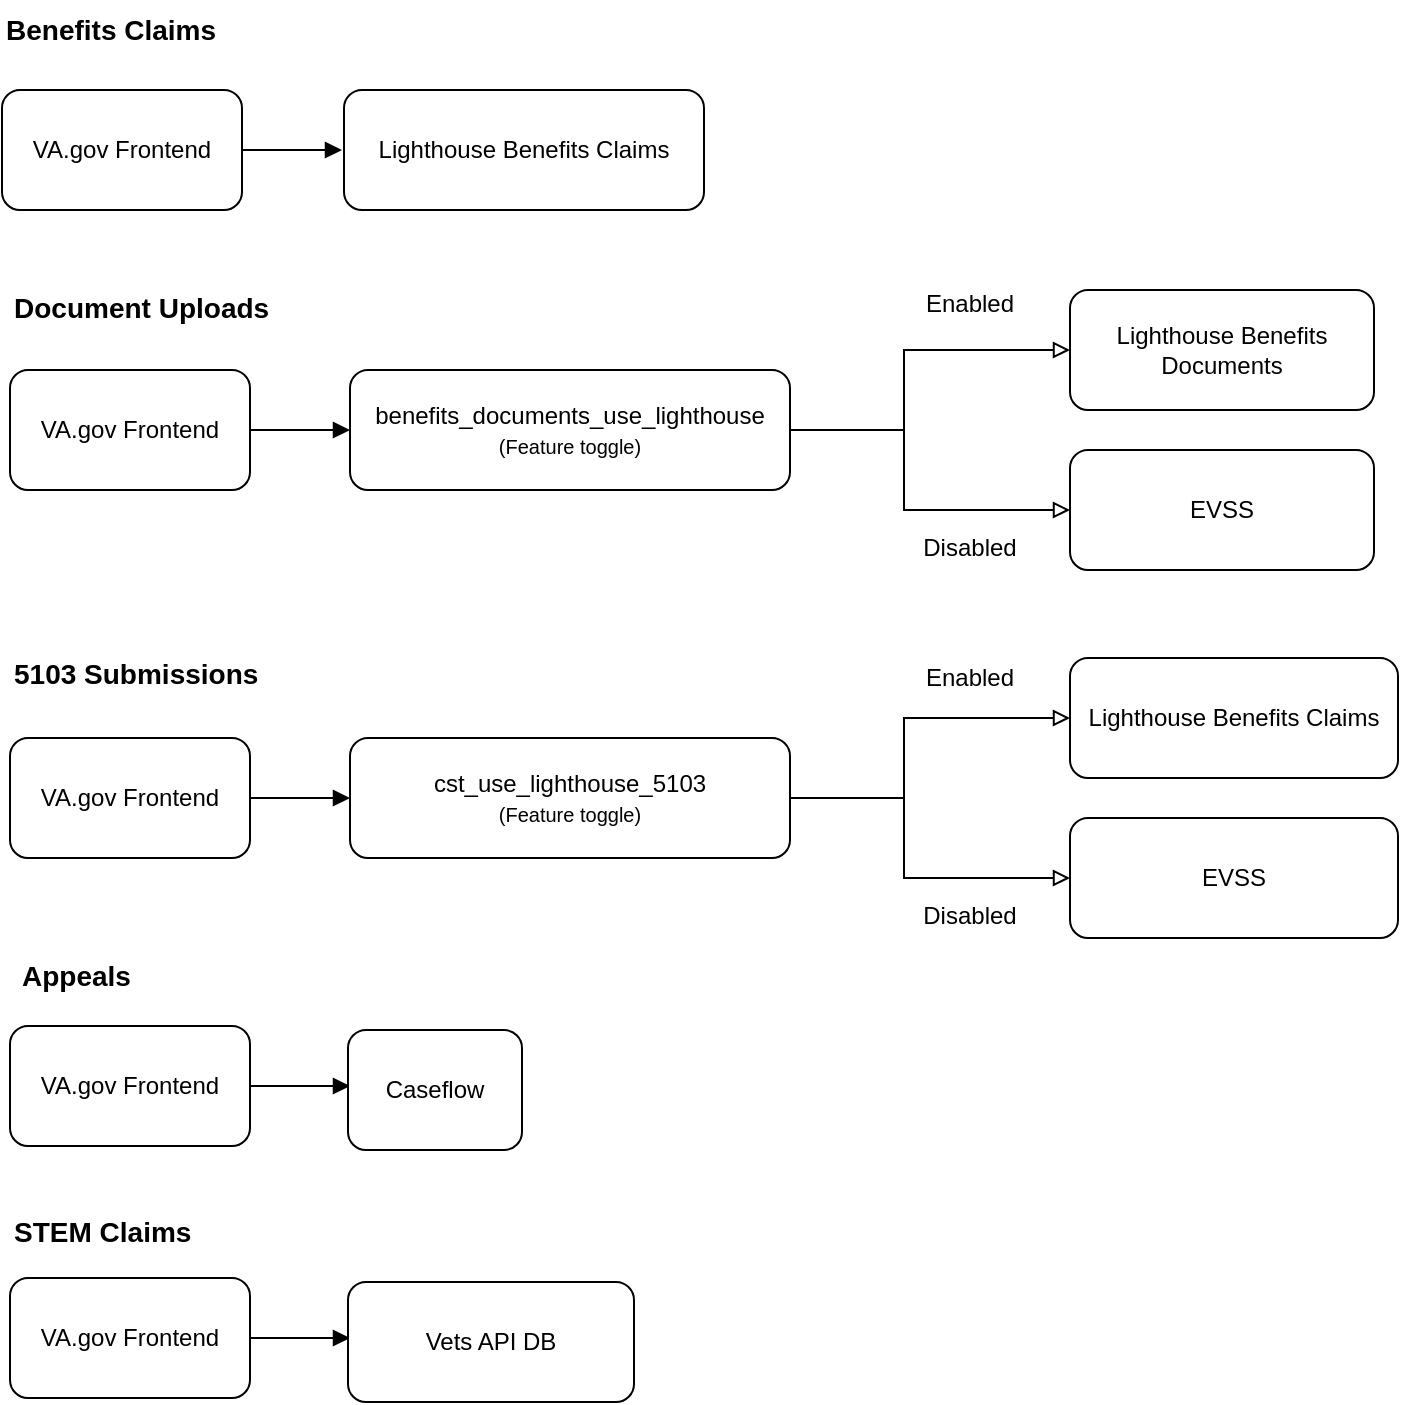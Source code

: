 <mxfile>
    <diagram id="C5RBs43oDa-KdzZeNtuy" name="Page-1">
        <mxGraphModel dx="789" dy="1214" grid="0" gridSize="10" guides="1" tooltips="1" connect="1" arrows="1" fold="1" page="1" pageScale="1" pageWidth="827" pageHeight="1169" math="0" shadow="0">
            <root>
                <mxCell id="WIyWlLk6GJQsqaUBKTNV-0"/>
                <mxCell id="WIyWlLk6GJQsqaUBKTNV-1" parent="WIyWlLk6GJQsqaUBKTNV-0"/>
                <mxCell id="AQDEDZSOGcC9H5lW4dlP-2" value="" style="edgeStyle=orthogonalEdgeStyle;rounded=0;orthogonalLoop=1;jettySize=auto;html=1;endArrow=block;endFill=1;" parent="WIyWlLk6GJQsqaUBKTNV-1" source="AQDEDZSOGcC9H5lW4dlP-0" edge="1">
                    <mxGeometry relative="1" as="geometry">
                        <mxPoint x="241" y="179" as="targetPoint"/>
                    </mxGeometry>
                </mxCell>
                <mxCell id="AQDEDZSOGcC9H5lW4dlP-0" value="VA.gov Frontend" style="rounded=1;whiteSpace=wrap;html=1;" parent="WIyWlLk6GJQsqaUBKTNV-1" vertex="1">
                    <mxGeometry x="71" y="149" width="120" height="60" as="geometry"/>
                </mxCell>
                <mxCell id="AQDEDZSOGcC9H5lW4dlP-3" value="Lighthouse Benefits Claims" style="rounded=1;whiteSpace=wrap;html=1;" parent="WIyWlLk6GJQsqaUBKTNV-1" vertex="1">
                    <mxGeometry x="242" y="149" width="180" height="60" as="geometry"/>
                </mxCell>
                <mxCell id="3ceaPk3gWjXuURBJDKda-1" value="" style="edgeStyle=orthogonalEdgeStyle;rounded=0;orthogonalLoop=1;jettySize=auto;html=1;endArrow=block;endFill=1;" parent="WIyWlLk6GJQsqaUBKTNV-1" source="3ceaPk3gWjXuURBJDKda-2" target="3ceaPk3gWjXuURBJDKda-5" edge="1">
                    <mxGeometry relative="1" as="geometry"/>
                </mxCell>
                <mxCell id="3ceaPk3gWjXuURBJDKda-2" value="VA.gov Frontend" style="rounded=1;whiteSpace=wrap;html=1;" parent="WIyWlLk6GJQsqaUBKTNV-1" vertex="1">
                    <mxGeometry x="75" y="473" width="120" height="60" as="geometry"/>
                </mxCell>
                <mxCell id="3ceaPk3gWjXuURBJDKda-3" style="edgeStyle=orthogonalEdgeStyle;rounded=0;orthogonalLoop=1;jettySize=auto;html=1;entryX=0;entryY=0.5;entryDx=0;entryDy=0;endArrow=block;endFill=0;" parent="WIyWlLk6GJQsqaUBKTNV-1" source="3ceaPk3gWjXuURBJDKda-5" target="3ceaPk3gWjXuURBJDKda-6" edge="1">
                    <mxGeometry relative="1" as="geometry">
                        <Array as="points">
                            <mxPoint x="522" y="503"/>
                            <mxPoint x="522" y="463"/>
                        </Array>
                    </mxGeometry>
                </mxCell>
                <mxCell id="3ceaPk3gWjXuURBJDKda-4" style="edgeStyle=orthogonalEdgeStyle;rounded=0;orthogonalLoop=1;jettySize=auto;html=1;entryX=0;entryY=0.5;entryDx=0;entryDy=0;endArrow=block;endFill=0;" parent="WIyWlLk6GJQsqaUBKTNV-1" source="3ceaPk3gWjXuURBJDKda-5" target="3ceaPk3gWjXuURBJDKda-7" edge="1">
                    <mxGeometry relative="1" as="geometry">
                        <Array as="points">
                            <mxPoint x="522" y="503"/>
                            <mxPoint x="522" y="543"/>
                        </Array>
                    </mxGeometry>
                </mxCell>
                <mxCell id="3ceaPk3gWjXuURBJDKda-5" value="&lt;div&gt;cst_use_lighthouse_5103&lt;/div&gt;&lt;div&gt;&lt;font style=&quot;font-size: 10px;&quot;&gt;(Feature toggle)&lt;/font&gt;&lt;/div&gt;" style="rounded=1;whiteSpace=wrap;html=1;" parent="WIyWlLk6GJQsqaUBKTNV-1" vertex="1">
                    <mxGeometry x="245" y="473" width="220" height="60" as="geometry"/>
                </mxCell>
                <mxCell id="3ceaPk3gWjXuURBJDKda-6" value="Lighthouse Benefits Claims" style="rounded=1;whiteSpace=wrap;html=1;" parent="WIyWlLk6GJQsqaUBKTNV-1" vertex="1">
                    <mxGeometry x="605" y="433" width="164" height="60" as="geometry"/>
                </mxCell>
                <mxCell id="3ceaPk3gWjXuURBJDKda-7" value="EVSS" style="rounded=1;whiteSpace=wrap;html=1;" parent="WIyWlLk6GJQsqaUBKTNV-1" vertex="1">
                    <mxGeometry x="605" y="513" width="164" height="60" as="geometry"/>
                </mxCell>
                <mxCell id="3ceaPk3gWjXuURBJDKda-8" value="Enabled" style="text;html=1;align=center;verticalAlign=middle;whiteSpace=wrap;rounded=0;" parent="WIyWlLk6GJQsqaUBKTNV-1" vertex="1">
                    <mxGeometry x="525" y="428" width="60" height="30" as="geometry"/>
                </mxCell>
                <mxCell id="3ceaPk3gWjXuURBJDKda-9" value="Disabled" style="text;html=1;align=center;verticalAlign=middle;whiteSpace=wrap;rounded=0;" parent="WIyWlLk6GJQsqaUBKTNV-1" vertex="1">
                    <mxGeometry x="525" y="547" width="60" height="30" as="geometry"/>
                </mxCell>
                <mxCell id="3ceaPk3gWjXuURBJDKda-10" value="" style="edgeStyle=orthogonalEdgeStyle;rounded=0;orthogonalLoop=1;jettySize=auto;html=1;endArrow=block;endFill=1;" parent="WIyWlLk6GJQsqaUBKTNV-1" source="3ceaPk3gWjXuURBJDKda-11" edge="1">
                    <mxGeometry relative="1" as="geometry">
                        <mxPoint x="245" y="647" as="targetPoint"/>
                    </mxGeometry>
                </mxCell>
                <mxCell id="3ceaPk3gWjXuURBJDKda-11" value="VA.gov Frontend" style="rounded=1;whiteSpace=wrap;html=1;" parent="WIyWlLk6GJQsqaUBKTNV-1" vertex="1">
                    <mxGeometry x="75" y="617" width="120" height="60" as="geometry"/>
                </mxCell>
                <mxCell id="3ceaPk3gWjXuURBJDKda-16" value="Caseflow" style="rounded=1;whiteSpace=wrap;html=1;" parent="WIyWlLk6GJQsqaUBKTNV-1" vertex="1">
                    <mxGeometry x="244" y="619" width="87" height="60" as="geometry"/>
                </mxCell>
                <mxCell id="3ceaPk3gWjXuURBJDKda-28" value="" style="edgeStyle=orthogonalEdgeStyle;rounded=0;orthogonalLoop=1;jettySize=auto;html=1;endArrow=block;endFill=1;" parent="WIyWlLk6GJQsqaUBKTNV-1" source="3ceaPk3gWjXuURBJDKda-29" target="3ceaPk3gWjXuURBJDKda-32" edge="1">
                    <mxGeometry relative="1" as="geometry"/>
                </mxCell>
                <mxCell id="3ceaPk3gWjXuURBJDKda-29" value="VA.gov Frontend" style="rounded=1;whiteSpace=wrap;html=1;" parent="WIyWlLk6GJQsqaUBKTNV-1" vertex="1">
                    <mxGeometry x="75" y="289" width="120" height="60" as="geometry"/>
                </mxCell>
                <mxCell id="3ceaPk3gWjXuURBJDKda-30" style="edgeStyle=orthogonalEdgeStyle;rounded=0;orthogonalLoop=1;jettySize=auto;html=1;entryX=0;entryY=0.5;entryDx=0;entryDy=0;endArrow=block;endFill=0;" parent="WIyWlLk6GJQsqaUBKTNV-1" source="3ceaPk3gWjXuURBJDKda-32" target="3ceaPk3gWjXuURBJDKda-33" edge="1">
                    <mxGeometry relative="1" as="geometry">
                        <Array as="points">
                            <mxPoint x="522" y="319"/>
                            <mxPoint x="522" y="279"/>
                        </Array>
                    </mxGeometry>
                </mxCell>
                <mxCell id="3ceaPk3gWjXuURBJDKda-31" style="edgeStyle=orthogonalEdgeStyle;rounded=0;orthogonalLoop=1;jettySize=auto;html=1;entryX=0;entryY=0.5;entryDx=0;entryDy=0;endArrow=block;endFill=0;" parent="WIyWlLk6GJQsqaUBKTNV-1" source="3ceaPk3gWjXuURBJDKda-32" target="3ceaPk3gWjXuURBJDKda-34" edge="1">
                    <mxGeometry relative="1" as="geometry">
                        <Array as="points">
                            <mxPoint x="522" y="319"/>
                            <mxPoint x="522" y="359"/>
                        </Array>
                    </mxGeometry>
                </mxCell>
                <mxCell id="3ceaPk3gWjXuURBJDKda-32" value="&lt;div&gt;benefits_documents_use_lighthouse&lt;/div&gt;&lt;div&gt;&lt;font style=&quot;font-size: 10px;&quot;&gt;(Feature toggle)&lt;/font&gt;&lt;/div&gt;" style="rounded=1;whiteSpace=wrap;html=1;" parent="WIyWlLk6GJQsqaUBKTNV-1" vertex="1">
                    <mxGeometry x="245" y="289" width="220" height="60" as="geometry"/>
                </mxCell>
                <mxCell id="3ceaPk3gWjXuURBJDKda-33" value="Lighthouse Benefits Documents" style="rounded=1;whiteSpace=wrap;html=1;" parent="WIyWlLk6GJQsqaUBKTNV-1" vertex="1">
                    <mxGeometry x="605" y="249" width="152" height="60" as="geometry"/>
                </mxCell>
                <mxCell id="3ceaPk3gWjXuURBJDKda-34" value="EVSS" style="rounded=1;whiteSpace=wrap;html=1;" parent="WIyWlLk6GJQsqaUBKTNV-1" vertex="1">
                    <mxGeometry x="605" y="329" width="152" height="60" as="geometry"/>
                </mxCell>
                <mxCell id="3ceaPk3gWjXuURBJDKda-35" value="Enabled" style="text;html=1;align=center;verticalAlign=middle;whiteSpace=wrap;rounded=0;" parent="WIyWlLk6GJQsqaUBKTNV-1" vertex="1">
                    <mxGeometry x="525" y="241" width="60" height="30" as="geometry"/>
                </mxCell>
                <mxCell id="3ceaPk3gWjXuURBJDKda-36" value="Disabled" style="text;html=1;align=center;verticalAlign=middle;whiteSpace=wrap;rounded=0;" parent="WIyWlLk6GJQsqaUBKTNV-1" vertex="1">
                    <mxGeometry x="525" y="363" width="60" height="30" as="geometry"/>
                </mxCell>
                <mxCell id="3ceaPk3gWjXuURBJDKda-37" value="Benefits Claims" style="text;html=1;align=left;verticalAlign=middle;whiteSpace=wrap;rounded=0;fontSize=14;fontStyle=1" parent="WIyWlLk6GJQsqaUBKTNV-1" vertex="1">
                    <mxGeometry x="71" y="104" width="115" height="30" as="geometry"/>
                </mxCell>
                <mxCell id="3ceaPk3gWjXuURBJDKda-38" value="5103 Submissions" style="text;html=1;align=left;verticalAlign=middle;whiteSpace=wrap;rounded=0;fontSize=14;fontStyle=1" parent="WIyWlLk6GJQsqaUBKTNV-1" vertex="1">
                    <mxGeometry x="75" y="426" width="134" height="30" as="geometry"/>
                </mxCell>
                <mxCell id="3ceaPk3gWjXuURBJDKda-39" value="Appeals" style="text;html=1;align=left;verticalAlign=middle;whiteSpace=wrap;rounded=0;fontSize=14;fontStyle=1" parent="WIyWlLk6GJQsqaUBKTNV-1" vertex="1">
                    <mxGeometry x="79" y="577" width="63" height="30" as="geometry"/>
                </mxCell>
                <mxCell id="3ceaPk3gWjXuURBJDKda-40" value="STEM Claims" style="text;html=1;align=left;verticalAlign=middle;whiteSpace=wrap;rounded=0;fontSize=14;fontStyle=1" parent="WIyWlLk6GJQsqaUBKTNV-1" vertex="1">
                    <mxGeometry x="75" y="705" width="99" height="30" as="geometry"/>
                </mxCell>
                <mxCell id="3ceaPk3gWjXuURBJDKda-41" value="Document Uploads" style="text;html=1;align=left;verticalAlign=middle;whiteSpace=wrap;rounded=0;fontSize=14;fontStyle=1" parent="WIyWlLk6GJQsqaUBKTNV-1" vertex="1">
                    <mxGeometry x="75" y="243" width="139" height="30" as="geometry"/>
                </mxCell>
                <mxCell id="3ceaPk3gWjXuURBJDKda-42" value="" style="edgeStyle=orthogonalEdgeStyle;rounded=0;orthogonalLoop=1;jettySize=auto;html=1;endArrow=block;endFill=1;" parent="WIyWlLk6GJQsqaUBKTNV-1" source="3ceaPk3gWjXuURBJDKda-43" edge="1">
                    <mxGeometry relative="1" as="geometry">
                        <mxPoint x="245" y="773" as="targetPoint"/>
                    </mxGeometry>
                </mxCell>
                <mxCell id="3ceaPk3gWjXuURBJDKda-43" value="VA.gov Frontend" style="rounded=1;whiteSpace=wrap;html=1;" parent="WIyWlLk6GJQsqaUBKTNV-1" vertex="1">
                    <mxGeometry x="75" y="743" width="120" height="60" as="geometry"/>
                </mxCell>
                <mxCell id="3ceaPk3gWjXuURBJDKda-44" value="Vets API DB" style="rounded=1;whiteSpace=wrap;html=1;" parent="WIyWlLk6GJQsqaUBKTNV-1" vertex="1">
                    <mxGeometry x="244" y="745" width="143" height="60" as="geometry"/>
                </mxCell>
            </root>
        </mxGraphModel>
    </diagram>
</mxfile>